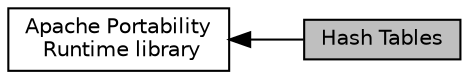 digraph "Hash Tables"
{
  edge [fontname="Helvetica",fontsize="10",labelfontname="Helvetica",labelfontsize="10"];
  node [fontname="Helvetica",fontsize="10",shape=box];
  rankdir=LR;
  Node2 [label="Apache Portability\l Runtime library",height=0.2,width=0.4,color="black", fillcolor="white", style="filled",URL="$group___a_p_r.html",tooltip=" "];
  Node1 [label="Hash Tables",height=0.2,width=0.4,color="black", fillcolor="grey75", style="filled", fontcolor="black",tooltip=" "];
  Node2->Node1 [shape=plaintext, dir="back", style="solid"];
}
